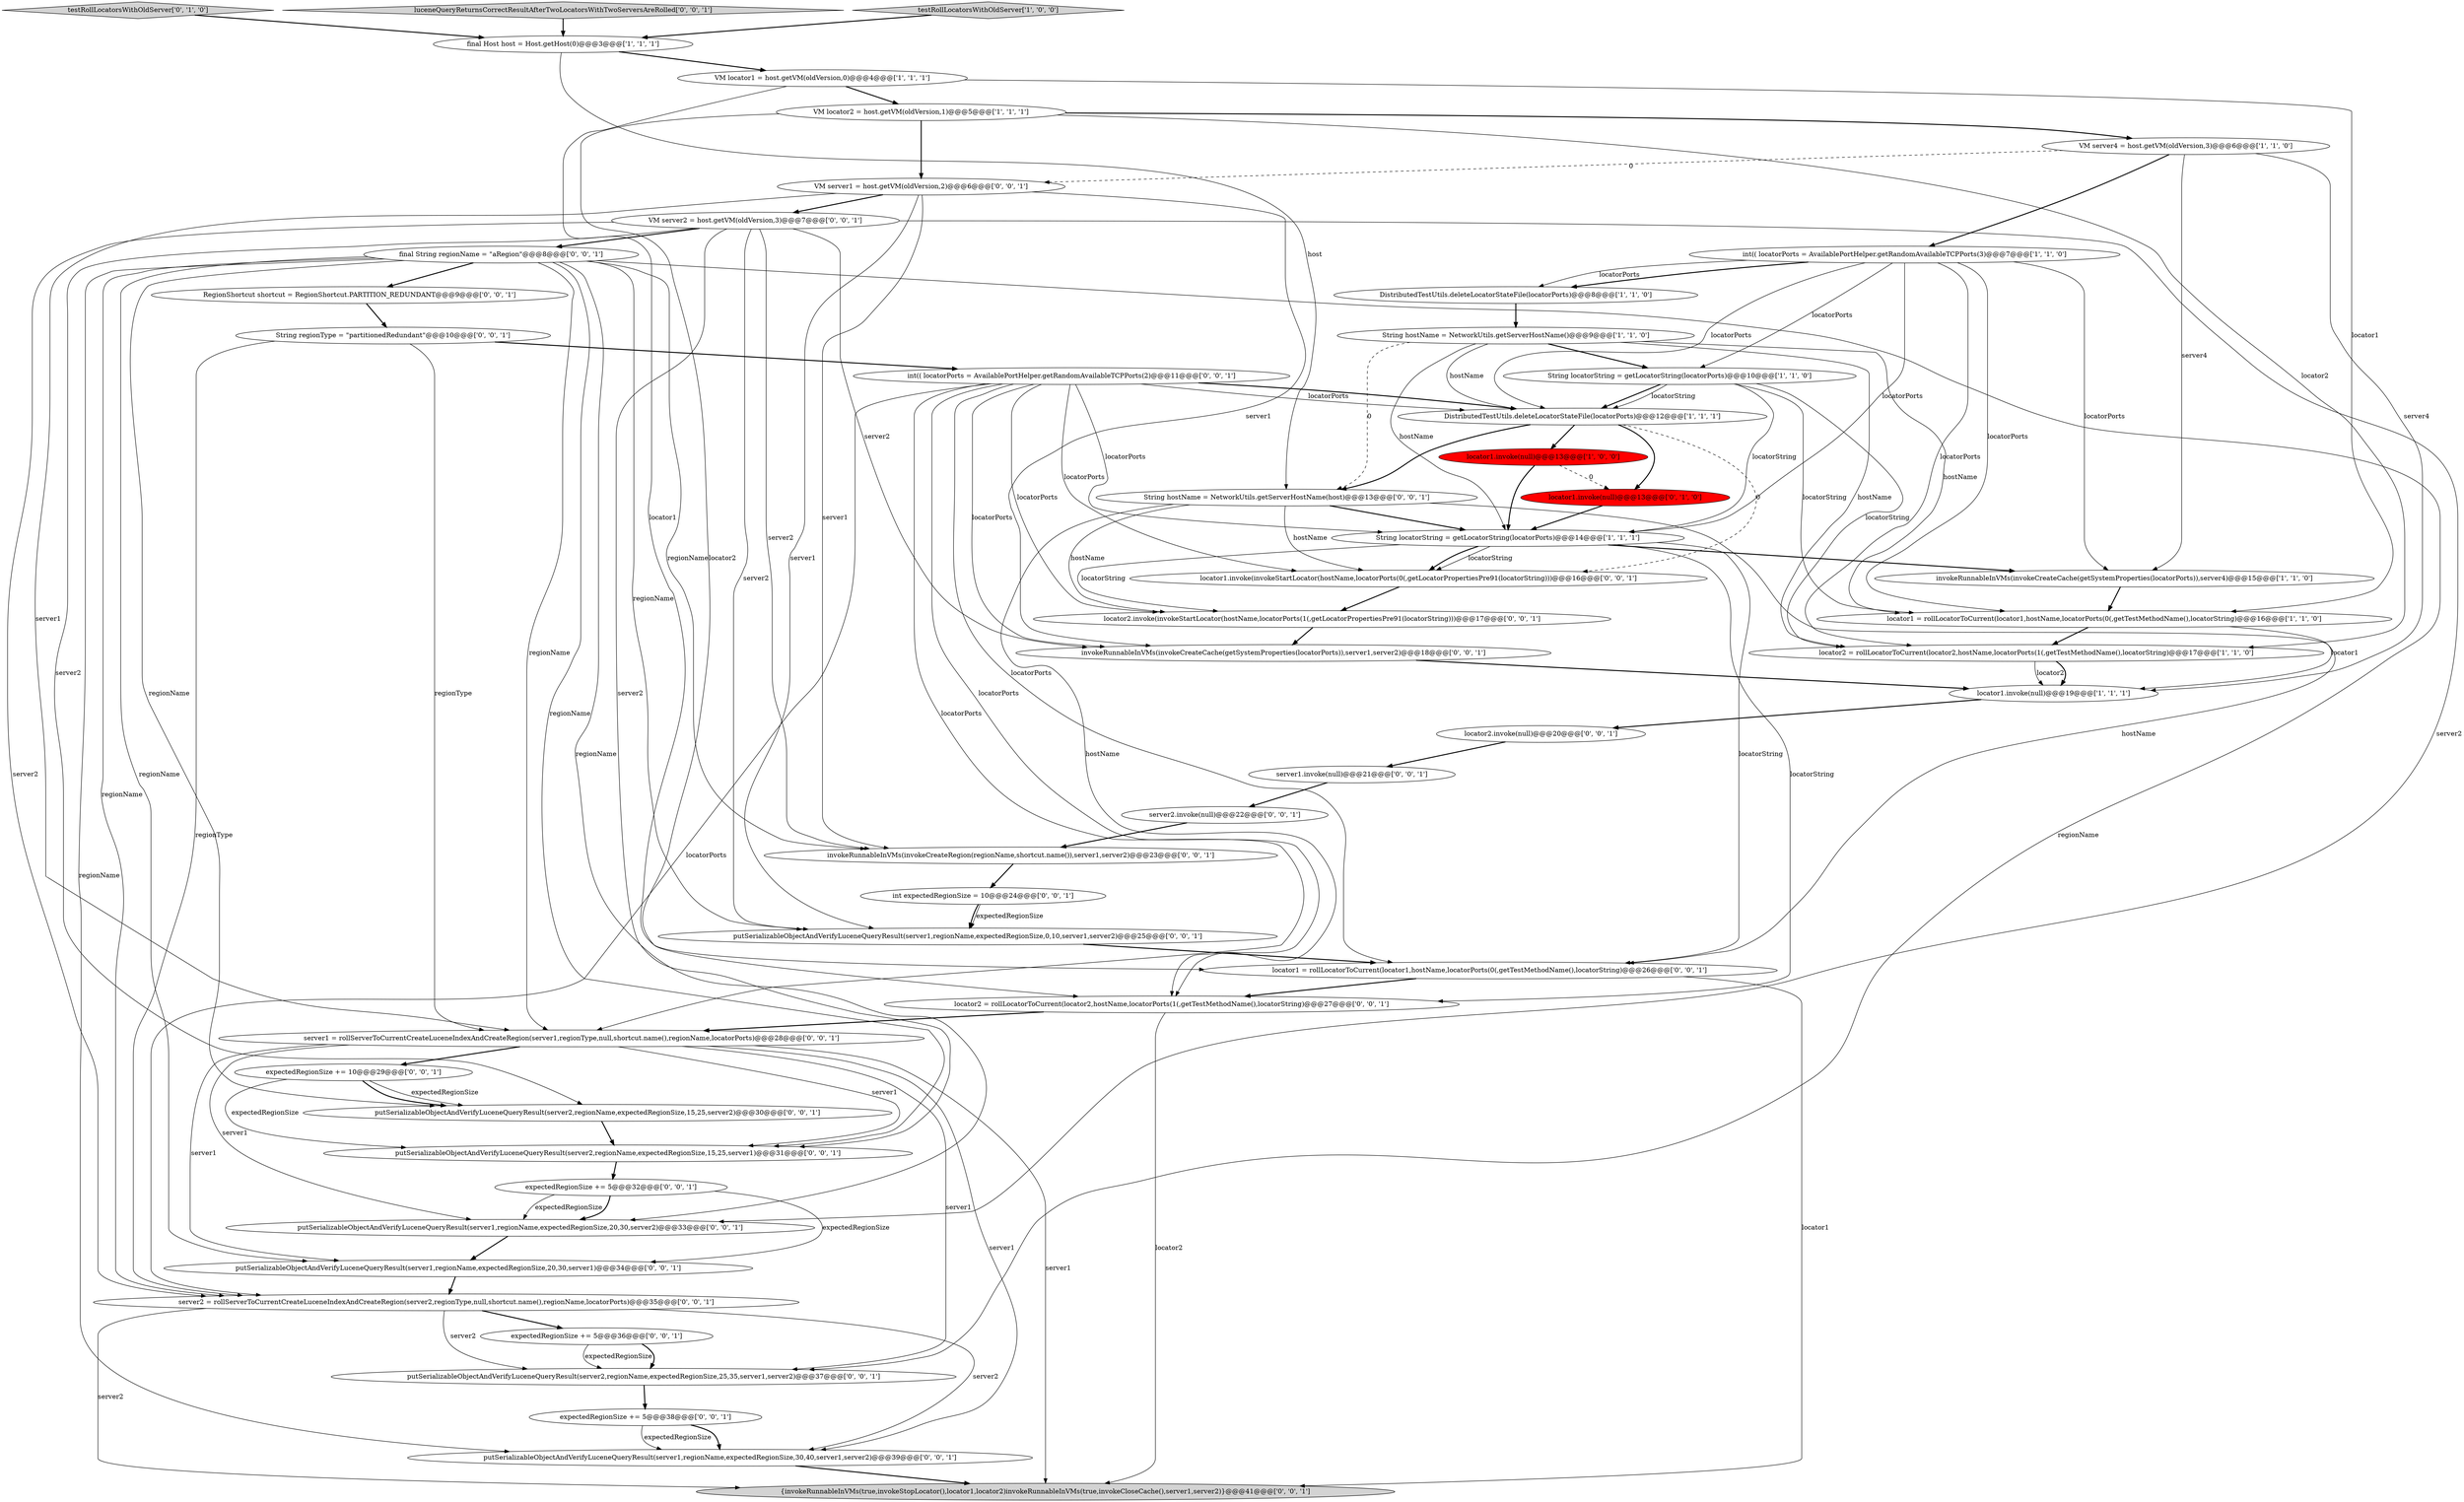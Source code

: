 digraph {
3 [style = filled, label = "final Host host = Host.getHost(0)@@@3@@@['1', '1', '1']", fillcolor = white, shape = ellipse image = "AAA0AAABBB1BBB"];
16 [style = filled, label = "testRollLocatorsWithOldServer['0', '1', '0']", fillcolor = lightgray, shape = diamond image = "AAA0AAABBB2BBB"];
31 [style = filled, label = "invokeRunnableInVMs(invokeCreateRegion(regionName,shortcut.name()),server1,server2)@@@23@@@['0', '0', '1']", fillcolor = white, shape = ellipse image = "AAA0AAABBB3BBB"];
44 [style = filled, label = "server2 = rollServerToCurrentCreateLuceneIndexAndCreateRegion(server2,regionType,null,shortcut.name(),regionName,locatorPorts)@@@35@@@['0', '0', '1']", fillcolor = white, shape = ellipse image = "AAA0AAABBB3BBB"];
36 [style = filled, label = "putSerializableObjectAndVerifyLuceneQueryResult(server1,regionName,expectedRegionSize,20,30,server1)@@@34@@@['0', '0', '1']", fillcolor = white, shape = ellipse image = "AAA0AAABBB3BBB"];
43 [style = filled, label = "putSerializableObjectAndVerifyLuceneQueryResult(server2,regionName,expectedRegionSize,15,25,server1)@@@31@@@['0', '0', '1']", fillcolor = white, shape = ellipse image = "AAA0AAABBB3BBB"];
47 [style = filled, label = "int(( locatorPorts = AvailablePortHelper.getRandomAvailableTCPPorts(2)@@@11@@@['0', '0', '1']", fillcolor = white, shape = ellipse image = "AAA0AAABBB3BBB"];
24 [style = filled, label = "expectedRegionSize += 5@@@38@@@['0', '0', '1']", fillcolor = white, shape = ellipse image = "AAA0AAABBB3BBB"];
18 [style = filled, label = "server2.invoke(null)@@@22@@@['0', '0', '1']", fillcolor = white, shape = ellipse image = "AAA0AAABBB3BBB"];
26 [style = filled, label = "int expectedRegionSize = 10@@@24@@@['0', '0', '1']", fillcolor = white, shape = ellipse image = "AAA0AAABBB3BBB"];
22 [style = filled, label = "putSerializableObjectAndVerifyLuceneQueryResult(server2,regionName,expectedRegionSize,15,25,server2)@@@30@@@['0', '0', '1']", fillcolor = white, shape = ellipse image = "AAA0AAABBB3BBB"];
33 [style = filled, label = "luceneQueryReturnsCorrectResultAfterTwoLocatorsWithTwoServersAreRolled['0', '0', '1']", fillcolor = lightgray, shape = diamond image = "AAA0AAABBB3BBB"];
1 [style = filled, label = "VM locator2 = host.getVM(oldVersion,1)@@@5@@@['1', '1', '1']", fillcolor = white, shape = ellipse image = "AAA0AAABBB1BBB"];
41 [style = filled, label = "RegionShortcut shortcut = RegionShortcut.PARTITION_REDUNDANT@@@9@@@['0', '0', '1']", fillcolor = white, shape = ellipse image = "AAA0AAABBB3BBB"];
17 [style = filled, label = "locator1.invoke(null)@@@13@@@['0', '1', '0']", fillcolor = red, shape = ellipse image = "AAA1AAABBB2BBB"];
39 [style = filled, label = "locator1 = rollLocatorToCurrent(locator1,hostName,locatorPorts(0(,getTestMethodName(),locatorString)@@@26@@@['0', '0', '1']", fillcolor = white, shape = ellipse image = "AAA0AAABBB3BBB"];
21 [style = filled, label = "server1.invoke(null)@@@21@@@['0', '0', '1']", fillcolor = white, shape = ellipse image = "AAA0AAABBB3BBB"];
45 [style = filled, label = "expectedRegionSize += 5@@@32@@@['0', '0', '1']", fillcolor = white, shape = ellipse image = "AAA0AAABBB3BBB"];
12 [style = filled, label = "int(( locatorPorts = AvailablePortHelper.getRandomAvailableTCPPorts(3)@@@7@@@['1', '1', '0']", fillcolor = white, shape = ellipse image = "AAA0AAABBB1BBB"];
8 [style = filled, label = "VM locator1 = host.getVM(oldVersion,0)@@@4@@@['1', '1', '1']", fillcolor = white, shape = ellipse image = "AAA0AAABBB1BBB"];
42 [style = filled, label = "locator2.invoke(invokeStartLocator(hostName,locatorPorts(1(,getLocatorPropertiesPre91(locatorString)))@@@17@@@['0', '0', '1']", fillcolor = white, shape = ellipse image = "AAA0AAABBB3BBB"];
7 [style = filled, label = "locator1.invoke(null)@@@19@@@['1', '1', '1']", fillcolor = white, shape = ellipse image = "AAA0AAABBB1BBB"];
35 [style = filled, label = "final String regionName = \"aRegion\"@@@8@@@['0', '0', '1']", fillcolor = white, shape = ellipse image = "AAA0AAABBB3BBB"];
2 [style = filled, label = "String locatorString = getLocatorString(locatorPorts)@@@14@@@['1', '1', '1']", fillcolor = white, shape = ellipse image = "AAA0AAABBB1BBB"];
6 [style = filled, label = "locator1 = rollLocatorToCurrent(locator1,hostName,locatorPorts(0(,getTestMethodName(),locatorString)@@@16@@@['1', '1', '0']", fillcolor = white, shape = ellipse image = "AAA0AAABBB1BBB"];
27 [style = filled, label = "String regionType = \"partitionedRedundant\"@@@10@@@['0', '0', '1']", fillcolor = white, shape = ellipse image = "AAA0AAABBB3BBB"];
25 [style = filled, label = "String hostName = NetworkUtils.getServerHostName(host)@@@13@@@['0', '0', '1']", fillcolor = white, shape = ellipse image = "AAA0AAABBB3BBB"];
46 [style = filled, label = "VM server1 = host.getVM(oldVersion,2)@@@6@@@['0', '0', '1']", fillcolor = white, shape = ellipse image = "AAA0AAABBB3BBB"];
10 [style = filled, label = "String locatorString = getLocatorString(locatorPorts)@@@10@@@['1', '1', '0']", fillcolor = white, shape = ellipse image = "AAA0AAABBB1BBB"];
13 [style = filled, label = "DistributedTestUtils.deleteLocatorStateFile(locatorPorts)@@@12@@@['1', '1', '1']", fillcolor = white, shape = ellipse image = "AAA0AAABBB1BBB"];
38 [style = filled, label = "putSerializableObjectAndVerifyLuceneQueryResult(server1,regionName,expectedRegionSize,30,40,server1,server2)@@@39@@@['0', '0', '1']", fillcolor = white, shape = ellipse image = "AAA0AAABBB3BBB"];
48 [style = filled, label = "invokeRunnableInVMs(invokeCreateCache(getSystemProperties(locatorPorts)),server1,server2)@@@18@@@['0', '0', '1']", fillcolor = white, shape = ellipse image = "AAA0AAABBB3BBB"];
28 [style = filled, label = "locator1.invoke(invokeStartLocator(hostName,locatorPorts(0(,getLocatorPropertiesPre91(locatorString)))@@@16@@@['0', '0', '1']", fillcolor = white, shape = ellipse image = "AAA0AAABBB3BBB"];
49 [style = filled, label = "locator2 = rollLocatorToCurrent(locator2,hostName,locatorPorts(1(,getTestMethodName(),locatorString)@@@27@@@['0', '0', '1']", fillcolor = white, shape = ellipse image = "AAA0AAABBB3BBB"];
20 [style = filled, label = "locator2.invoke(null)@@@20@@@['0', '0', '1']", fillcolor = white, shape = ellipse image = "AAA0AAABBB3BBB"];
0 [style = filled, label = "testRollLocatorsWithOldServer['1', '0', '0']", fillcolor = lightgray, shape = diamond image = "AAA0AAABBB1BBB"];
9 [style = filled, label = "DistributedTestUtils.deleteLocatorStateFile(locatorPorts)@@@8@@@['1', '1', '0']", fillcolor = white, shape = ellipse image = "AAA0AAABBB1BBB"];
5 [style = filled, label = "locator1.invoke(null)@@@13@@@['1', '0', '0']", fillcolor = red, shape = ellipse image = "AAA1AAABBB1BBB"];
40 [style = filled, label = "putSerializableObjectAndVerifyLuceneQueryResult(server1,regionName,expectedRegionSize,20,30,server2)@@@33@@@['0', '0', '1']", fillcolor = white, shape = ellipse image = "AAA0AAABBB3BBB"];
30 [style = filled, label = "VM server2 = host.getVM(oldVersion,3)@@@7@@@['0', '0', '1']", fillcolor = white, shape = ellipse image = "AAA0AAABBB3BBB"];
11 [style = filled, label = "locator2 = rollLocatorToCurrent(locator2,hostName,locatorPorts(1(,getTestMethodName(),locatorString)@@@17@@@['1', '1', '0']", fillcolor = white, shape = ellipse image = "AAA0AAABBB1BBB"];
34 [style = filled, label = "expectedRegionSize += 10@@@29@@@['0', '0', '1']", fillcolor = white, shape = ellipse image = "AAA0AAABBB3BBB"];
14 [style = filled, label = "invokeRunnableInVMs(invokeCreateCache(getSystemProperties(locatorPorts)),server4)@@@15@@@['1', '1', '0']", fillcolor = white, shape = ellipse image = "AAA0AAABBB1BBB"];
15 [style = filled, label = "String hostName = NetworkUtils.getServerHostName()@@@9@@@['1', '1', '0']", fillcolor = white, shape = ellipse image = "AAA0AAABBB1BBB"];
32 [style = filled, label = "putSerializableObjectAndVerifyLuceneQueryResult(server2,regionName,expectedRegionSize,25,35,server1,server2)@@@37@@@['0', '0', '1']", fillcolor = white, shape = ellipse image = "AAA0AAABBB3BBB"];
29 [style = filled, label = "{invokeRunnableInVMs(true,invokeStopLocator(),locator1,locator2)invokeRunnableInVMs(true,invokeCloseCache(),server1,server2)}@@@41@@@['0', '0', '1']", fillcolor = lightgray, shape = ellipse image = "AAA0AAABBB3BBB"];
37 [style = filled, label = "putSerializableObjectAndVerifyLuceneQueryResult(server1,regionName,expectedRegionSize,0,10,server1,server2)@@@25@@@['0', '0', '1']", fillcolor = white, shape = ellipse image = "AAA0AAABBB3BBB"];
19 [style = filled, label = "expectedRegionSize += 5@@@36@@@['0', '0', '1']", fillcolor = white, shape = ellipse image = "AAA0AAABBB3BBB"];
4 [style = filled, label = "VM server4 = host.getVM(oldVersion,3)@@@6@@@['1', '1', '0']", fillcolor = white, shape = ellipse image = "AAA0AAABBB1BBB"];
23 [style = filled, label = "server1 = rollServerToCurrentCreateLuceneIndexAndCreateRegion(server1,regionType,null,shortcut.name(),regionName,locatorPorts)@@@28@@@['0', '0', '1']", fillcolor = white, shape = ellipse image = "AAA0AAABBB3BBB"];
11->7 [style = solid, label="locator2"];
15->10 [style = bold, label=""];
35->41 [style = bold, label=""];
27->23 [style = solid, label="regionType"];
12->11 [style = solid, label="locatorPorts"];
44->19 [style = bold, label=""];
42->48 [style = bold, label=""];
35->44 [style = solid, label="regionName"];
12->9 [style = bold, label=""];
49->29 [style = solid, label="locator2"];
12->9 [style = solid, label="locatorPorts"];
21->18 [style = bold, label=""];
1->46 [style = bold, label=""];
8->1 [style = bold, label=""];
13->17 [style = bold, label=""];
4->7 [style = solid, label="server4"];
15->25 [style = dashed, label="0"];
23->32 [style = solid, label="server1"];
6->7 [style = solid, label="locator1"];
15->2 [style = solid, label="hostName"];
46->23 [style = solid, label="server1"];
27->44 [style = solid, label="regionType"];
6->11 [style = bold, label=""];
2->28 [style = solid, label="locatorString"];
2->14 [style = bold, label=""];
39->49 [style = bold, label=""];
30->40 [style = solid, label="server2"];
1->49 [style = solid, label="locator2"];
39->29 [style = solid, label="locator1"];
28->42 [style = bold, label=""];
46->31 [style = solid, label="server1"];
25->39 [style = solid, label="hostName"];
2->28 [style = bold, label=""];
4->14 [style = solid, label="server4"];
2->49 [style = solid, label="locatorString"];
47->39 [style = solid, label="locatorPorts"];
0->3 [style = bold, label=""];
16->3 [style = bold, label=""];
13->25 [style = bold, label=""];
18->31 [style = bold, label=""];
47->13 [style = solid, label="locatorPorts"];
1->4 [style = bold, label=""];
33->3 [style = bold, label=""];
34->22 [style = solid, label="expectedRegionSize"];
36->44 [style = bold, label=""];
47->44 [style = solid, label="locatorPorts"];
12->6 [style = solid, label="locatorPorts"];
22->43 [style = bold, label=""];
30->31 [style = solid, label="server2"];
10->11 [style = solid, label="locatorString"];
30->22 [style = solid, label="server2"];
30->37 [style = solid, label="server2"];
30->43 [style = solid, label="server2"];
24->38 [style = bold, label=""];
2->39 [style = solid, label="locatorString"];
35->36 [style = solid, label="regionName"];
25->2 [style = bold, label=""];
43->45 [style = bold, label=""];
24->38 [style = solid, label="expectedRegionSize"];
13->28 [style = dashed, label="0"];
35->22 [style = solid, label="regionName"];
12->13 [style = solid, label="locatorPorts"];
23->43 [style = solid, label="server1"];
46->48 [style = solid, label="server1"];
44->32 [style = solid, label="server2"];
17->2 [style = bold, label=""];
10->2 [style = solid, label="locatorString"];
47->28 [style = solid, label="locatorPorts"];
45->36 [style = solid, label="expectedRegionSize"];
13->5 [style = bold, label=""];
12->10 [style = solid, label="locatorPorts"];
26->37 [style = bold, label=""];
23->36 [style = solid, label="server1"];
12->14 [style = solid, label="locatorPorts"];
27->47 [style = bold, label=""];
45->40 [style = solid, label="expectedRegionSize"];
14->6 [style = bold, label=""];
25->42 [style = solid, label="hostName"];
46->37 [style = solid, label="server1"];
47->23 [style = solid, label="locatorPorts"];
41->27 [style = bold, label=""];
26->37 [style = solid, label="expectedRegionSize"];
35->40 [style = solid, label="regionName"];
44->29 [style = solid, label="server2"];
15->13 [style = solid, label="hostName"];
35->37 [style = solid, label="regionName"];
3->25 [style = solid, label="host"];
44->38 [style = solid, label="server2"];
49->23 [style = bold, label=""];
4->46 [style = dashed, label="0"];
7->20 [style = bold, label=""];
8->39 [style = solid, label="locator1"];
47->13 [style = bold, label=""];
47->2 [style = solid, label="locatorPorts"];
1->11 [style = solid, label="locator2"];
19->32 [style = solid, label="expectedRegionSize"];
31->26 [style = bold, label=""];
46->30 [style = bold, label=""];
19->32 [style = bold, label=""];
30->35 [style = bold, label=""];
35->23 [style = solid, label="regionName"];
25->28 [style = solid, label="hostName"];
10->13 [style = bold, label=""];
5->17 [style = dashed, label="0"];
40->36 [style = bold, label=""];
3->8 [style = bold, label=""];
35->38 [style = solid, label="regionName"];
4->12 [style = bold, label=""];
48->7 [style = bold, label=""];
10->13 [style = solid, label="locatorString"];
15->11 [style = solid, label="hostName"];
25->49 [style = solid, label="hostName"];
37->39 [style = bold, label=""];
45->40 [style = bold, label=""];
8->6 [style = solid, label="locator1"];
30->48 [style = solid, label="server2"];
23->38 [style = solid, label="server1"];
35->32 [style = solid, label="regionName"];
38->29 [style = bold, label=""];
30->44 [style = solid, label="server2"];
12->2 [style = solid, label="locatorPorts"];
34->22 [style = bold, label=""];
10->6 [style = solid, label="locatorString"];
20->21 [style = bold, label=""];
34->43 [style = solid, label="expectedRegionSize"];
5->2 [style = bold, label=""];
35->31 [style = solid, label="regionName"];
23->40 [style = solid, label="server1"];
9->15 [style = bold, label=""];
47->49 [style = solid, label="locatorPorts"];
23->34 [style = bold, label=""];
47->42 [style = solid, label="locatorPorts"];
47->48 [style = solid, label="locatorPorts"];
15->6 [style = solid, label="hostName"];
23->29 [style = solid, label="server1"];
32->24 [style = bold, label=""];
35->43 [style = solid, label="regionName"];
2->42 [style = solid, label="locatorString"];
11->7 [style = bold, label=""];
}
